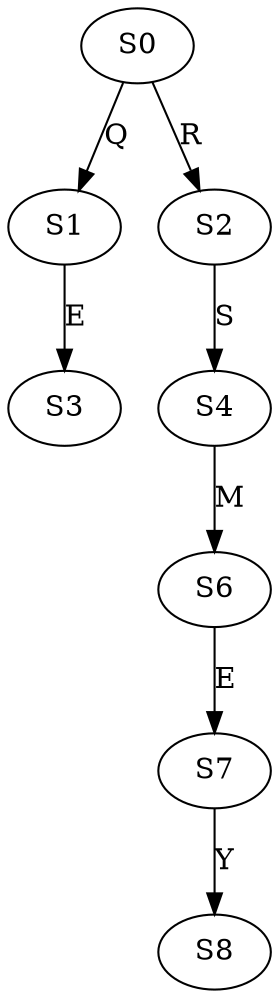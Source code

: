 strict digraph  {
	S0 -> S1 [ label = Q ];
	S0 -> S2 [ label = R ];
	S1 -> S3 [ label = E ];
	S2 -> S4 [ label = S ];
	S4 -> S6 [ label = M ];
	S6 -> S7 [ label = E ];
	S7 -> S8 [ label = Y ];
}
